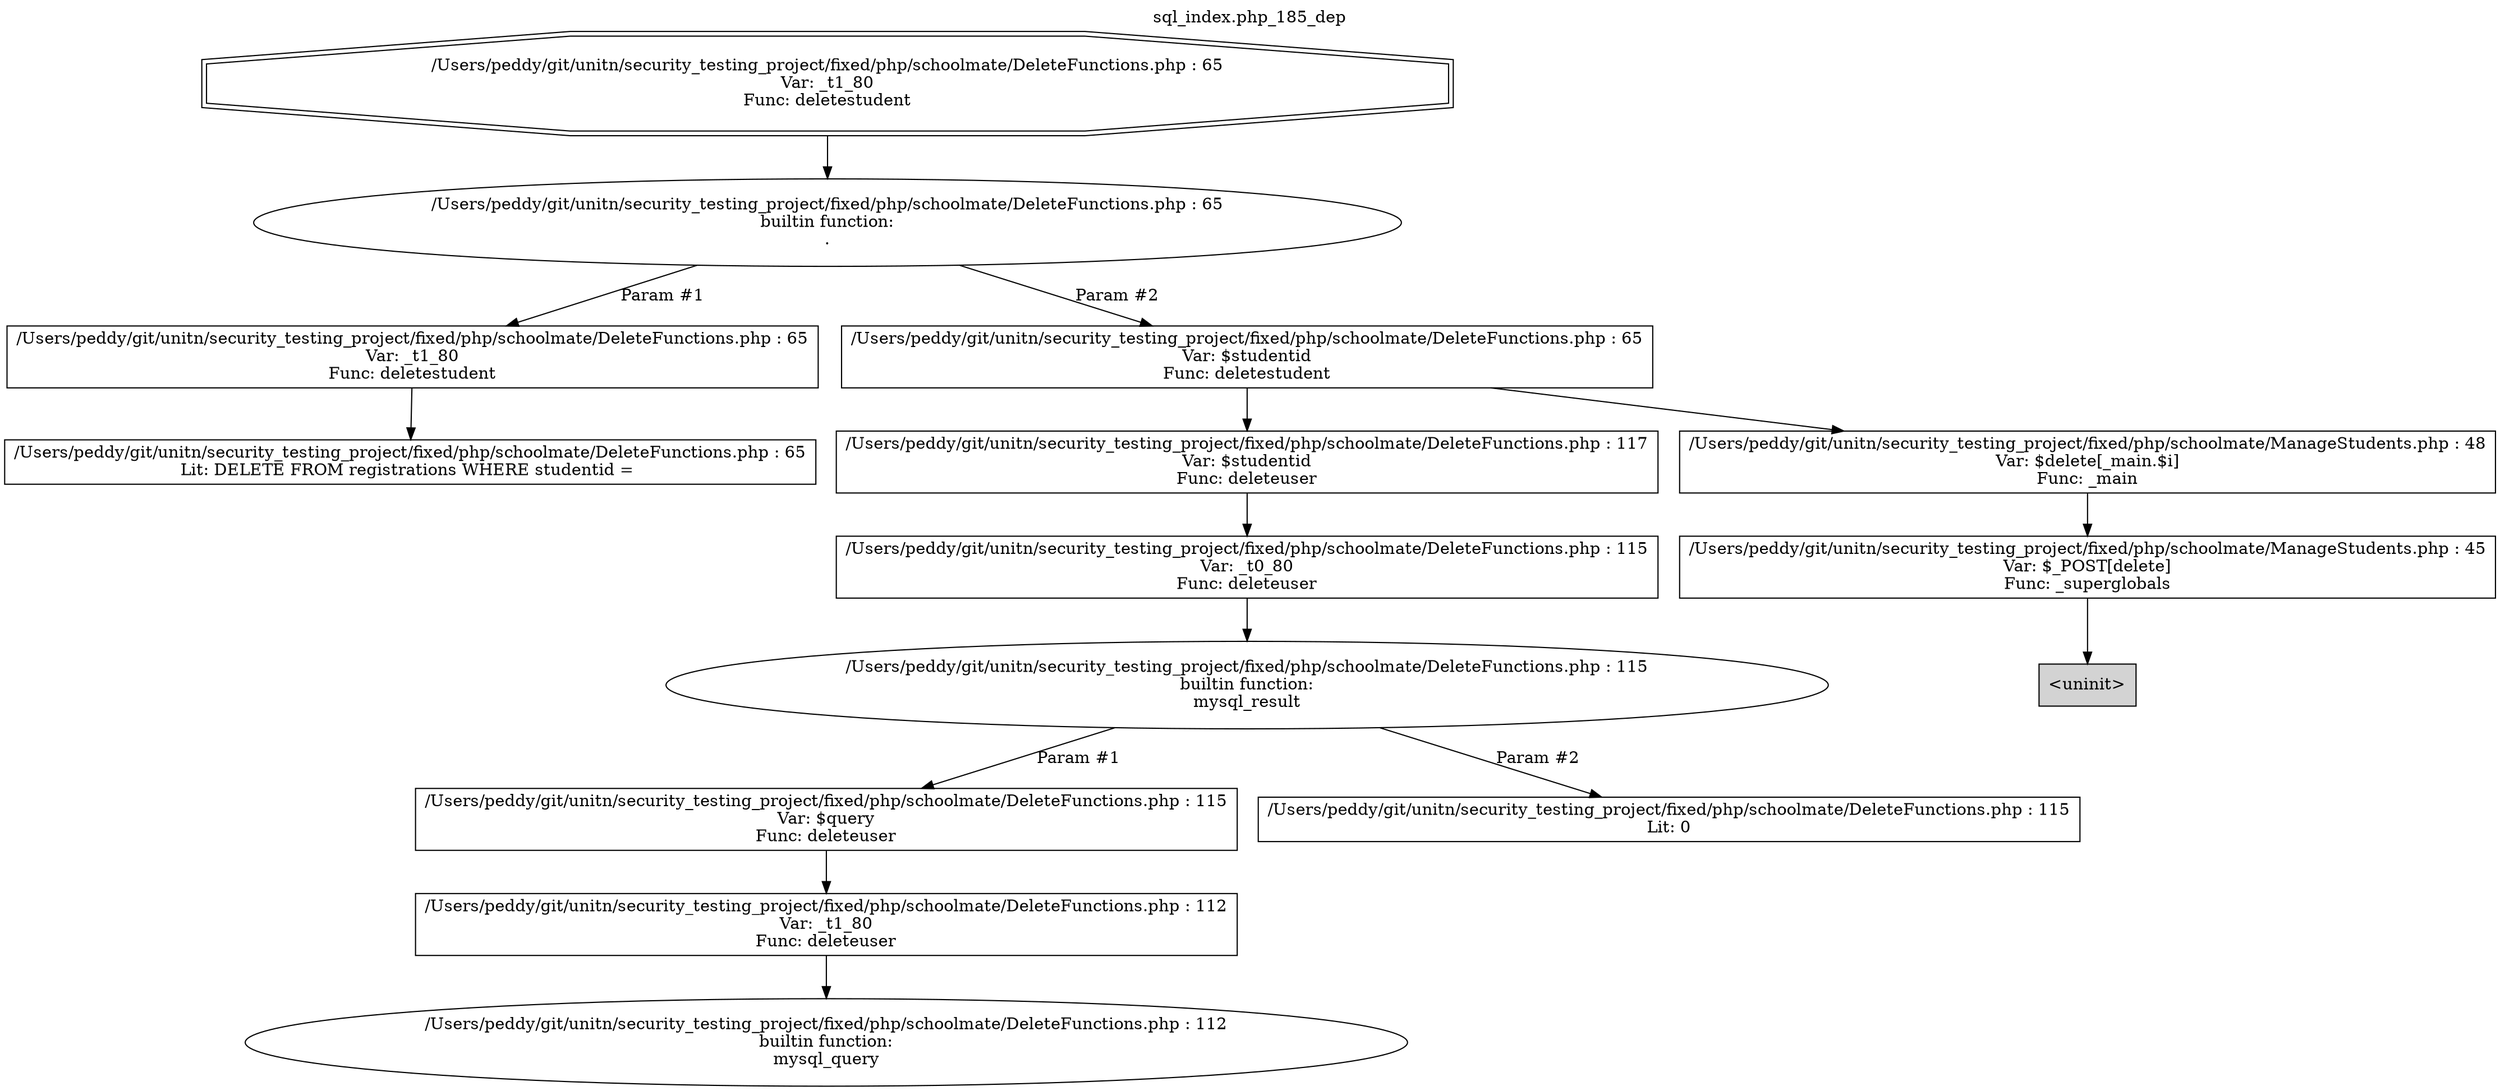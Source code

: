 digraph cfg {
  label="sql_index.php_185_dep";
  labelloc=t;
  n1 [shape=doubleoctagon, label="/Users/peddy/git/unitn/security_testing_project/fixed/php/schoolmate/DeleteFunctions.php : 65\nVar: _t1_80\nFunc: deletestudent\n"];
  n2 [shape=ellipse, label="/Users/peddy/git/unitn/security_testing_project/fixed/php/schoolmate/DeleteFunctions.php : 65\nbuiltin function:\n.\n"];
  n3 [shape=box, label="/Users/peddy/git/unitn/security_testing_project/fixed/php/schoolmate/DeleteFunctions.php : 65\nVar: _t1_80\nFunc: deletestudent\n"];
  n4 [shape=box, label="/Users/peddy/git/unitn/security_testing_project/fixed/php/schoolmate/DeleteFunctions.php : 65\nLit: DELETE FROM registrations WHERE studentid = \n"];
  n5 [shape=box, label="/Users/peddy/git/unitn/security_testing_project/fixed/php/schoolmate/DeleteFunctions.php : 65\nVar: $studentid\nFunc: deletestudent\n"];
  n6 [shape=box, label="/Users/peddy/git/unitn/security_testing_project/fixed/php/schoolmate/DeleteFunctions.php : 117\nVar: $studentid\nFunc: deleteuser\n"];
  n7 [shape=box, label="/Users/peddy/git/unitn/security_testing_project/fixed/php/schoolmate/DeleteFunctions.php : 115\nVar: _t0_80\nFunc: deleteuser\n"];
  n8 [shape=ellipse, label="/Users/peddy/git/unitn/security_testing_project/fixed/php/schoolmate/DeleteFunctions.php : 115\nbuiltin function:\nmysql_result\n"];
  n9 [shape=box, label="/Users/peddy/git/unitn/security_testing_project/fixed/php/schoolmate/DeleteFunctions.php : 115\nVar: $query\nFunc: deleteuser\n"];
  n10 [shape=box, label="/Users/peddy/git/unitn/security_testing_project/fixed/php/schoolmate/DeleteFunctions.php : 112\nVar: _t1_80\nFunc: deleteuser\n"];
  n11 [shape=ellipse, label="/Users/peddy/git/unitn/security_testing_project/fixed/php/schoolmate/DeleteFunctions.php : 112\nbuiltin function:\nmysql_query\n"];
  n12 [shape=box, label="/Users/peddy/git/unitn/security_testing_project/fixed/php/schoolmate/DeleteFunctions.php : 115\nLit: 0\n"];
  n13 [shape=box, label="/Users/peddy/git/unitn/security_testing_project/fixed/php/schoolmate/ManageStudents.php : 48\nVar: $delete[_main.$i]\nFunc: _main\n"];
  n14 [shape=box, label="/Users/peddy/git/unitn/security_testing_project/fixed/php/schoolmate/ManageStudents.php : 45\nVar: $_POST[delete]\nFunc: _superglobals\n"];
  n15 [shape=box, label="<uninit>",style=filled];
  n1 -> n2;
  n3 -> n4;
  n2 -> n3[label="Param #1"];
  n2 -> n5[label="Param #2"];
  n7 -> n8;
  n10 -> n11;
  n9 -> n10;
  n8 -> n9[label="Param #1"];
  n8 -> n12[label="Param #2"];
  n6 -> n7;
  n5 -> n6;
  n5 -> n13;
  n14 -> n15;
  n13 -> n14;
}
